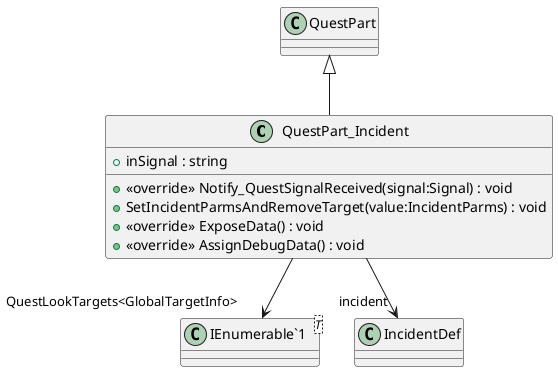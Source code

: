 @startuml
class QuestPart_Incident {
    + inSignal : string
    + <<override>> Notify_QuestSignalReceived(signal:Signal) : void
    + SetIncidentParmsAndRemoveTarget(value:IncidentParms) : void
    + <<override>> ExposeData() : void
    + <<override>> AssignDebugData() : void
}
class "IEnumerable`1"<T> {
}
QuestPart <|-- QuestPart_Incident
QuestPart_Incident --> "incident" IncidentDef
QuestPart_Incident --> "QuestLookTargets<GlobalTargetInfo>" "IEnumerable`1"
@enduml
